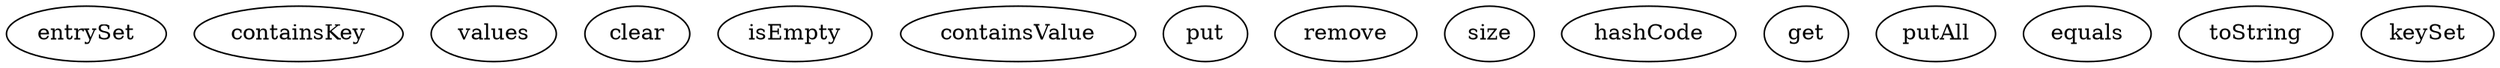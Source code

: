 digraph G {
entrySet;
containsKey;
values;
clear;
isEmpty;
containsValue;
put;
remove;
size;
hashCode;
get;
putAll;
equals;
toString;
keySet;
}